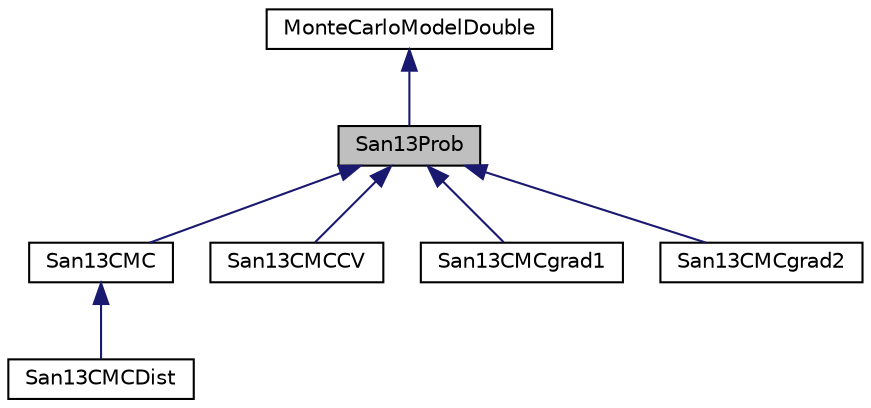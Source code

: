 digraph "San13Prob"
{
 // INTERACTIVE_SVG=YES
  bgcolor="transparent";
  edge [fontname="Helvetica",fontsize="10",labelfontname="Helvetica",labelfontsize="10"];
  node [fontname="Helvetica",fontsize="10",shape=record];
  Node0 [label="San13Prob",height=0.2,width=0.4,color="black", fillcolor="grey75", style="filled", fontcolor="black"];
  Node1 -> Node0 [dir="back",color="midnightblue",fontsize="10",style="solid",fontname="Helvetica"];
  Node1 [label="MonteCarloModelDouble",height=0.2,width=0.4,color="black",URL="$d3/d2f/interfaceumontreal_1_1ssj_1_1mcqmctools_1_1MonteCarloModelDouble.html",tooltip="An interface for a very simple simulation model for which Monte Carlo (MC) and RQMC experiments are t..."];
  Node0 -> Node2 [dir="back",color="midnightblue",fontsize="10",style="solid",fontname="Helvetica"];
  Node2 [label="San13CMC",height=0.2,width=0.4,color="black",URL="$dd/d09/classift6561examples_1_1San13CMC.html"];
  Node2 -> Node3 [dir="back",color="midnightblue",fontsize="10",style="solid",fontname="Helvetica"];
  Node3 [label="San13CMCDist",height=0.2,width=0.4,color="black",URL="$d0/df9/classift6561examples_1_1San13CMCDist.html",tooltip="Here we compute the empirical distribution of the CMC estimator. "];
  Node0 -> Node4 [dir="back",color="midnightblue",fontsize="10",style="solid",fontname="Helvetica"];
  Node4 [label="San13CMCCV",height=0.2,width=0.4,color="black",URL="$d3/dd1/classift6561examples_1_1San13CMCCV.html"];
  Node0 -> Node5 [dir="back",color="midnightblue",fontsize="10",style="solid",fontname="Helvetica"];
  Node5 [label="San13CMCgrad1",height=0.2,width=0.4,color="black",URL="$d8/da4/classift6561examples_1_1San13CMCgrad1.html"];
  Node0 -> Node6 [dir="back",color="midnightblue",fontsize="10",style="solid",fontname="Helvetica"];
  Node6 [label="San13CMCgrad2",height=0.2,width=0.4,color="black",URL="$d2/df2/classift6561examples_1_1San13CMCgrad2.html"];
}
